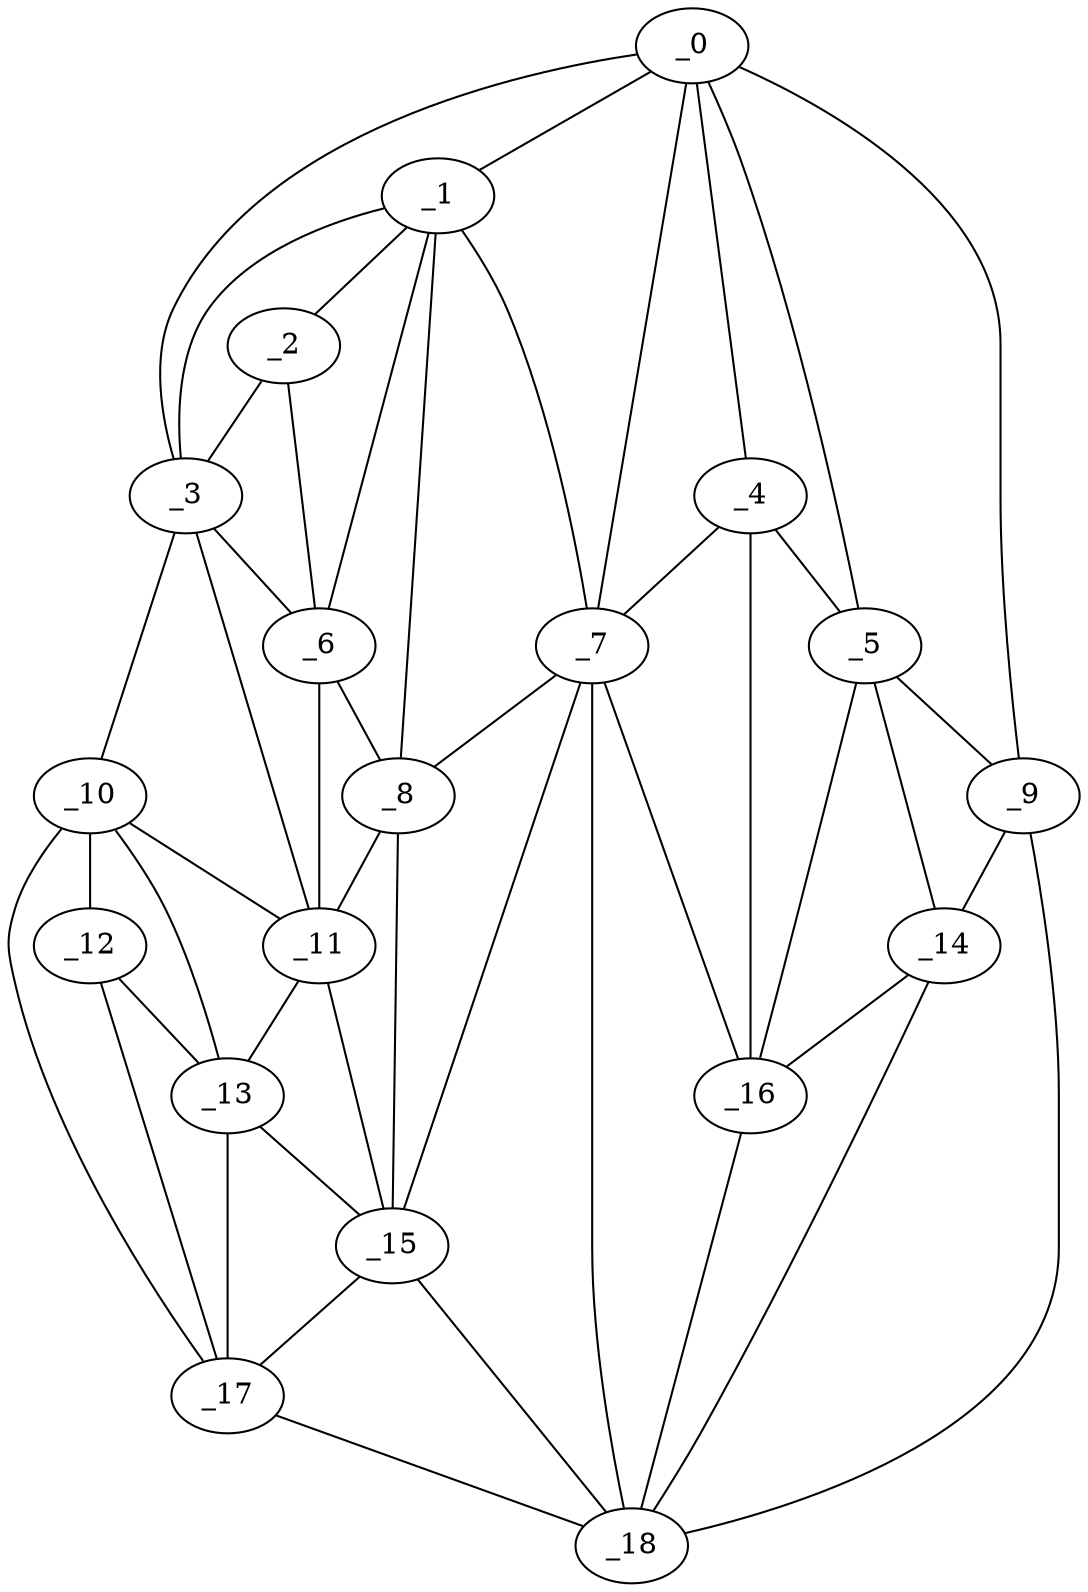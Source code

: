 graph "obj33__20.gxl" {
	_0	 [x=43,
		y=52];
	_1	 [x=47,
		y=83];
	_0 -- _1	 [valence=2];
	_3	 [x=48,
		y=95];
	_0 -- _3	 [valence=1];
	_4	 [x=50,
		y=48];
	_0 -- _4	 [valence=2];
	_5	 [x=54,
		y=36];
	_0 -- _5	 [valence=1];
	_7	 [x=58,
		y=71];
	_0 -- _7	 [valence=2];
	_9	 [x=64,
		y=2];
	_0 -- _9	 [valence=1];
	_2	 [x=48,
		y=90];
	_1 -- _2	 [valence=2];
	_1 -- _3	 [valence=2];
	_6	 [x=55,
		y=86];
	_1 -- _6	 [valence=1];
	_1 -- _7	 [valence=1];
	_8	 [x=60,
		y=79];
	_1 -- _8	 [valence=2];
	_2 -- _3	 [valence=2];
	_2 -- _6	 [valence=1];
	_3 -- _6	 [valence=2];
	_10	 [x=64,
		y=112];
	_3 -- _10	 [valence=1];
	_11	 [x=66,
		y=94];
	_3 -- _11	 [valence=2];
	_4 -- _5	 [valence=1];
	_4 -- _7	 [valence=1];
	_16	 [x=79,
		y=50];
	_4 -- _16	 [valence=2];
	_5 -- _9	 [valence=1];
	_14	 [x=75,
		y=35];
	_5 -- _14	 [valence=2];
	_5 -- _16	 [valence=2];
	_6 -- _8	 [valence=2];
	_6 -- _11	 [valence=1];
	_7 -- _8	 [valence=1];
	_15	 [x=75,
		y=87];
	_7 -- _15	 [valence=2];
	_7 -- _16	 [valence=2];
	_18	 [x=89,
		y=57];
	_7 -- _18	 [valence=2];
	_8 -- _11	 [valence=2];
	_8 -- _15	 [valence=2];
	_9 -- _14	 [valence=2];
	_9 -- _18	 [valence=1];
	_10 -- _11	 [valence=1];
	_12	 [x=71,
		y=115];
	_10 -- _12	 [valence=1];
	_13	 [x=72,
		y=100];
	_10 -- _13	 [valence=2];
	_17	 [x=87,
		y=125];
	_10 -- _17	 [valence=1];
	_11 -- _13	 [valence=2];
	_11 -- _15	 [valence=2];
	_12 -- _13	 [valence=2];
	_12 -- _17	 [valence=2];
	_13 -- _15	 [valence=2];
	_13 -- _17	 [valence=1];
	_14 -- _16	 [valence=1];
	_14 -- _18	 [valence=1];
	_15 -- _17	 [valence=2];
	_15 -- _18	 [valence=2];
	_16 -- _18	 [valence=2];
	_17 -- _18	 [valence=1];
}
